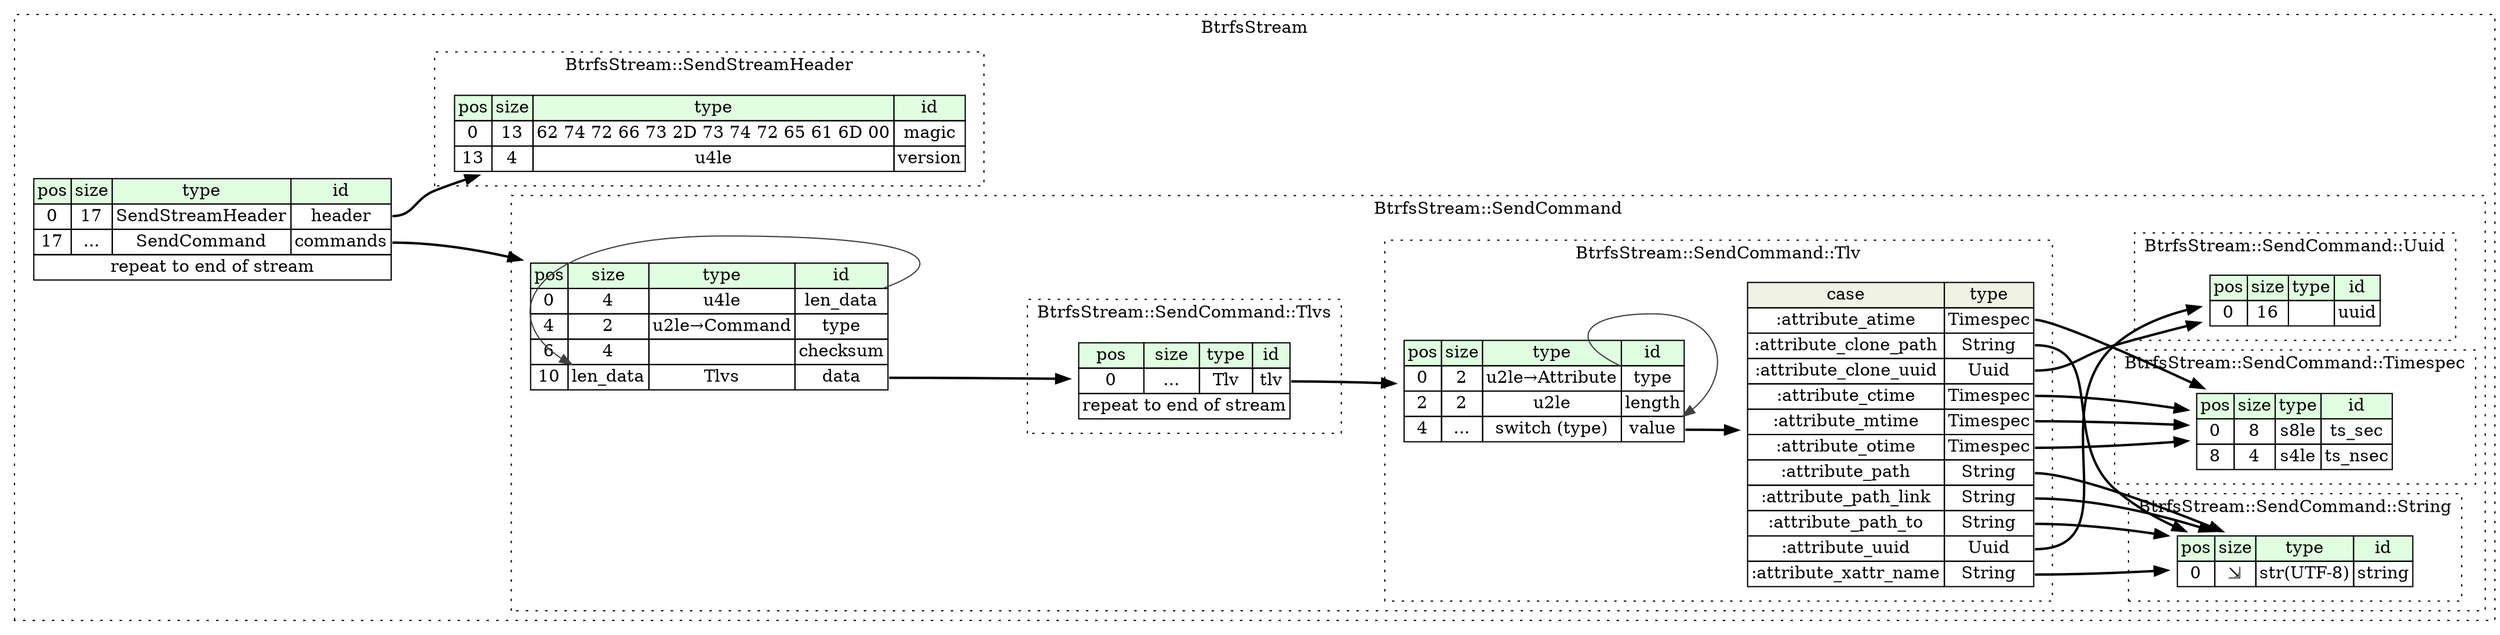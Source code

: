 digraph {
	rankdir=LR;
	node [shape=plaintext];
	subgraph cluster__btrfs_stream {
		label="BtrfsStream";
		graph[style=dotted];

		btrfs_stream__seq [label=<<TABLE BORDER="0" CELLBORDER="1" CELLSPACING="0">
			<TR><TD BGCOLOR="#E0FFE0">pos</TD><TD BGCOLOR="#E0FFE0">size</TD><TD BGCOLOR="#E0FFE0">type</TD><TD BGCOLOR="#E0FFE0">id</TD></TR>
			<TR><TD PORT="header_pos">0</TD><TD PORT="header_size">17</TD><TD>SendStreamHeader</TD><TD PORT="header_type">header</TD></TR>
			<TR><TD PORT="commands_pos">17</TD><TD PORT="commands_size">...</TD><TD>SendCommand</TD><TD PORT="commands_type">commands</TD></TR>
			<TR><TD COLSPAN="4" PORT="commands__repeat">repeat to end of stream</TD></TR>
		</TABLE>>];
		subgraph cluster__send_command {
			label="BtrfsStream::SendCommand";
			graph[style=dotted];

			send_command__seq [label=<<TABLE BORDER="0" CELLBORDER="1" CELLSPACING="0">
				<TR><TD BGCOLOR="#E0FFE0">pos</TD><TD BGCOLOR="#E0FFE0">size</TD><TD BGCOLOR="#E0FFE0">type</TD><TD BGCOLOR="#E0FFE0">id</TD></TR>
				<TR><TD PORT="len_data_pos">0</TD><TD PORT="len_data_size">4</TD><TD>u4le</TD><TD PORT="len_data_type">len_data</TD></TR>
				<TR><TD PORT="type_pos">4</TD><TD PORT="type_size">2</TD><TD>u2le→Command</TD><TD PORT="type_type">type</TD></TR>
				<TR><TD PORT="checksum_pos">6</TD><TD PORT="checksum_size">4</TD><TD></TD><TD PORT="checksum_type">checksum</TD></TR>
				<TR><TD PORT="data_pos">10</TD><TD PORT="data_size">len_data</TD><TD>Tlvs</TD><TD PORT="data_type">data</TD></TR>
			</TABLE>>];
			subgraph cluster__string {
				label="BtrfsStream::SendCommand::String";
				graph[style=dotted];

				string__seq [label=<<TABLE BORDER="0" CELLBORDER="1" CELLSPACING="0">
					<TR><TD BGCOLOR="#E0FFE0">pos</TD><TD BGCOLOR="#E0FFE0">size</TD><TD BGCOLOR="#E0FFE0">type</TD><TD BGCOLOR="#E0FFE0">id</TD></TR>
					<TR><TD PORT="string_pos">0</TD><TD PORT="string_size">⇲</TD><TD>str(UTF-8)</TD><TD PORT="string_type">string</TD></TR>
				</TABLE>>];
			}
			subgraph cluster__timespec {
				label="BtrfsStream::SendCommand::Timespec";
				graph[style=dotted];

				timespec__seq [label=<<TABLE BORDER="0" CELLBORDER="1" CELLSPACING="0">
					<TR><TD BGCOLOR="#E0FFE0">pos</TD><TD BGCOLOR="#E0FFE0">size</TD><TD BGCOLOR="#E0FFE0">type</TD><TD BGCOLOR="#E0FFE0">id</TD></TR>
					<TR><TD PORT="ts_sec_pos">0</TD><TD PORT="ts_sec_size">8</TD><TD>s8le</TD><TD PORT="ts_sec_type">ts_sec</TD></TR>
					<TR><TD PORT="ts_nsec_pos">8</TD><TD PORT="ts_nsec_size">4</TD><TD>s4le</TD><TD PORT="ts_nsec_type">ts_nsec</TD></TR>
				</TABLE>>];
			}
			subgraph cluster__tlv {
				label="BtrfsStream::SendCommand::Tlv";
				graph[style=dotted];

				tlv__seq [label=<<TABLE BORDER="0" CELLBORDER="1" CELLSPACING="0">
					<TR><TD BGCOLOR="#E0FFE0">pos</TD><TD BGCOLOR="#E0FFE0">size</TD><TD BGCOLOR="#E0FFE0">type</TD><TD BGCOLOR="#E0FFE0">id</TD></TR>
					<TR><TD PORT="type_pos">0</TD><TD PORT="type_size">2</TD><TD>u2le→Attribute</TD><TD PORT="type_type">type</TD></TR>
					<TR><TD PORT="length_pos">2</TD><TD PORT="length_size">2</TD><TD>u2le</TD><TD PORT="length_type">length</TD></TR>
					<TR><TD PORT="value_pos">4</TD><TD PORT="value_size">...</TD><TD>switch (type)</TD><TD PORT="value_type">value</TD></TR>
				</TABLE>>];
tlv__seq_value_switch [label=<<TABLE BORDER="0" CELLBORDER="1" CELLSPACING="0">
	<TR><TD BGCOLOR="#F0F2E4">case</TD><TD BGCOLOR="#F0F2E4">type</TD></TR>
	<TR><TD>:attribute_atime</TD><TD PORT="case0">Timespec</TD></TR>
	<TR><TD>:attribute_clone_path</TD><TD PORT="case1">String</TD></TR>
	<TR><TD>:attribute_clone_uuid</TD><TD PORT="case2">Uuid</TD></TR>
	<TR><TD>:attribute_ctime</TD><TD PORT="case3">Timespec</TD></TR>
	<TR><TD>:attribute_mtime</TD><TD PORT="case4">Timespec</TD></TR>
	<TR><TD>:attribute_otime</TD><TD PORT="case5">Timespec</TD></TR>
	<TR><TD>:attribute_path</TD><TD PORT="case6">String</TD></TR>
	<TR><TD>:attribute_path_link</TD><TD PORT="case7">String</TD></TR>
	<TR><TD>:attribute_path_to</TD><TD PORT="case8">String</TD></TR>
	<TR><TD>:attribute_uuid</TD><TD PORT="case9">Uuid</TD></TR>
	<TR><TD>:attribute_xattr_name</TD><TD PORT="case10">String</TD></TR>
</TABLE>>];
			}
			subgraph cluster__tlvs {
				label="BtrfsStream::SendCommand::Tlvs";
				graph[style=dotted];

				tlvs__seq [label=<<TABLE BORDER="0" CELLBORDER="1" CELLSPACING="0">
					<TR><TD BGCOLOR="#E0FFE0">pos</TD><TD BGCOLOR="#E0FFE0">size</TD><TD BGCOLOR="#E0FFE0">type</TD><TD BGCOLOR="#E0FFE0">id</TD></TR>
					<TR><TD PORT="tlv_pos">0</TD><TD PORT="tlv_size">...</TD><TD>Tlv</TD><TD PORT="tlv_type">tlv</TD></TR>
					<TR><TD COLSPAN="4" PORT="tlv__repeat">repeat to end of stream</TD></TR>
				</TABLE>>];
			}
			subgraph cluster__uuid {
				label="BtrfsStream::SendCommand::Uuid";
				graph[style=dotted];

				uuid__seq [label=<<TABLE BORDER="0" CELLBORDER="1" CELLSPACING="0">
					<TR><TD BGCOLOR="#E0FFE0">pos</TD><TD BGCOLOR="#E0FFE0">size</TD><TD BGCOLOR="#E0FFE0">type</TD><TD BGCOLOR="#E0FFE0">id</TD></TR>
					<TR><TD PORT="uuid_pos">0</TD><TD PORT="uuid_size">16</TD><TD></TD><TD PORT="uuid_type">uuid</TD></TR>
				</TABLE>>];
			}
		}
		subgraph cluster__send_stream_header {
			label="BtrfsStream::SendStreamHeader";
			graph[style=dotted];

			send_stream_header__seq [label=<<TABLE BORDER="0" CELLBORDER="1" CELLSPACING="0">
				<TR><TD BGCOLOR="#E0FFE0">pos</TD><TD BGCOLOR="#E0FFE0">size</TD><TD BGCOLOR="#E0FFE0">type</TD><TD BGCOLOR="#E0FFE0">id</TD></TR>
				<TR><TD PORT="magic_pos">0</TD><TD PORT="magic_size">13</TD><TD>62 74 72 66 73 2D 73 74 72 65 61 6D 00</TD><TD PORT="magic_type">magic</TD></TR>
				<TR><TD PORT="version_pos">13</TD><TD PORT="version_size">4</TD><TD>u4le</TD><TD PORT="version_type">version</TD></TR>
			</TABLE>>];
		}
	}
	btrfs_stream__seq:header_type -> send_stream_header__seq [style=bold];
	btrfs_stream__seq:commands_type -> send_command__seq [style=bold];
	send_command__seq:len_data_type -> send_command__seq:data_size [color="#404040"];
	send_command__seq:data_type -> tlvs__seq [style=bold];
	tlv__seq:value_type -> tlv__seq_value_switch [style=bold];
	tlv__seq_value_switch:case0 -> timespec__seq [style=bold];
	tlv__seq_value_switch:case1 -> string__seq [style=bold];
	tlv__seq_value_switch:case2 -> uuid__seq [style=bold];
	tlv__seq_value_switch:case3 -> timespec__seq [style=bold];
	tlv__seq_value_switch:case4 -> timespec__seq [style=bold];
	tlv__seq_value_switch:case5 -> timespec__seq [style=bold];
	tlv__seq_value_switch:case6 -> string__seq [style=bold];
	tlv__seq_value_switch:case7 -> string__seq [style=bold];
	tlv__seq_value_switch:case8 -> string__seq [style=bold];
	tlv__seq_value_switch:case9 -> uuid__seq [style=bold];
	tlv__seq_value_switch:case10 -> string__seq [style=bold];
	tlv__seq:type_type -> tlv__seq:value_type [color="#404040"];
	tlvs__seq:tlv_type -> tlv__seq [style=bold];
}
